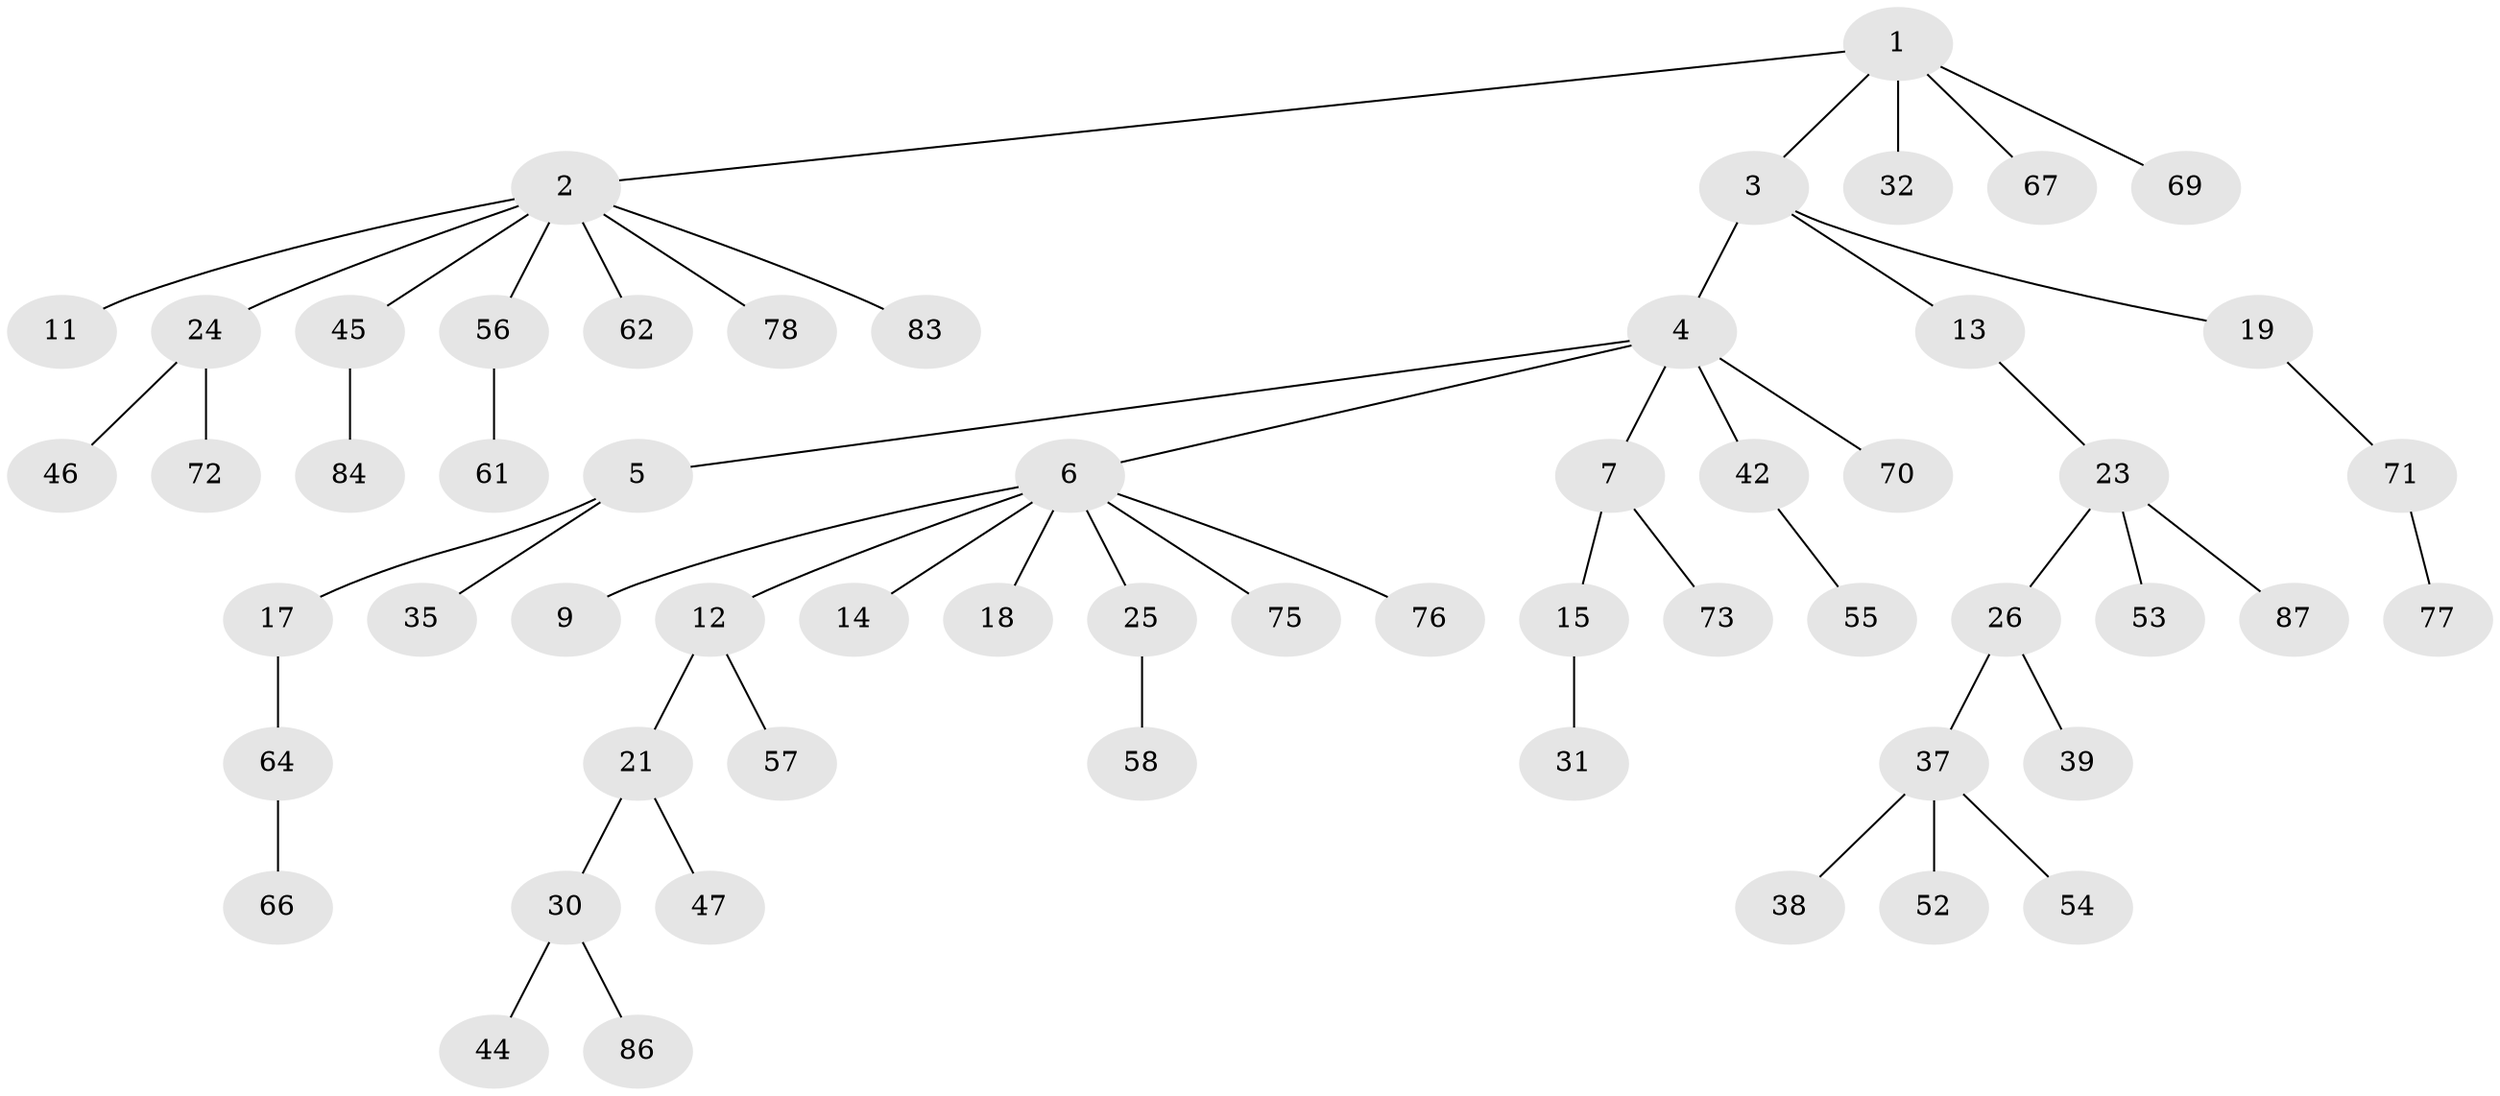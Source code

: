 // Generated by graph-tools (version 1.1) at 2025/52/02/27/25 19:52:10]
// undirected, 58 vertices, 57 edges
graph export_dot {
graph [start="1"]
  node [color=gray90,style=filled];
  1 [super="+29"];
  2 [super="+10"];
  3;
  4 [super="+63"];
  5 [super="+16"];
  6 [super="+33"];
  7 [super="+8"];
  9;
  11 [super="+60"];
  12 [super="+34"];
  13 [super="+22"];
  14 [super="+81"];
  15 [super="+20"];
  17 [super="+41"];
  18 [super="+65"];
  19 [super="+28"];
  21 [super="+27"];
  23 [super="+79"];
  24 [super="+36"];
  25 [super="+68"];
  26;
  30 [super="+40"];
  31;
  32;
  35 [super="+43"];
  37 [super="+49"];
  38;
  39 [super="+50"];
  42 [super="+48"];
  44;
  45 [super="+51"];
  46;
  47;
  52;
  53;
  54;
  55;
  56 [super="+59"];
  57;
  58 [super="+74"];
  61;
  62;
  64;
  66 [super="+80"];
  67;
  69;
  70;
  71 [super="+85"];
  72;
  73;
  75;
  76;
  77 [super="+82"];
  78;
  83;
  84;
  86;
  87;
  1 -- 2;
  1 -- 3;
  1 -- 69;
  1 -- 32;
  1 -- 67;
  2 -- 11;
  2 -- 45;
  2 -- 56;
  2 -- 83;
  2 -- 24;
  2 -- 62;
  2 -- 78;
  3 -- 4;
  3 -- 13;
  3 -- 19;
  4 -- 5;
  4 -- 6;
  4 -- 7;
  4 -- 42;
  4 -- 70;
  5 -- 35;
  5 -- 17;
  6 -- 9;
  6 -- 12;
  6 -- 14;
  6 -- 18;
  6 -- 25;
  6 -- 75;
  6 -- 76;
  7 -- 73;
  7 -- 15;
  12 -- 21;
  12 -- 57;
  13 -- 23;
  15 -- 31;
  17 -- 64;
  19 -- 71;
  21 -- 47;
  21 -- 30;
  23 -- 26;
  23 -- 53;
  23 -- 87;
  24 -- 46;
  24 -- 72;
  25 -- 58;
  26 -- 37;
  26 -- 39;
  30 -- 86;
  30 -- 44;
  37 -- 38;
  37 -- 52;
  37 -- 54;
  42 -- 55;
  45 -- 84;
  56 -- 61;
  64 -- 66;
  71 -- 77;
}
